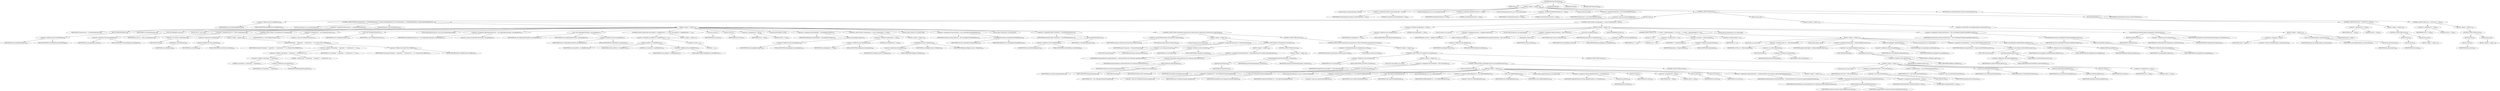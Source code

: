 digraph "generateChecksums" {  
"952" [label = <(METHOD,generateChecksums)<SUB>460</SUB>> ]
"50" [label = <(PARAM,this)<SUB>460</SUB>> ]
"953" [label = <(BLOCK,&lt;empty&gt;,&lt;empty&gt;)<SUB>460</SUB>> ]
"954" [label = <(LOCAL,boolean checksumMatches: boolean)> ]
"955" [label = <(&lt;operator&gt;.assignment,boolean checksumMatches = true)<SUB>461</SUB>> ]
"956" [label = <(IDENTIFIER,checksumMatches,boolean checksumMatches = true)<SUB>461</SUB>> ]
"957" [label = <(LITERAL,true,boolean checksumMatches = true)<SUB>461</SUB>> ]
"52" [label = <(LOCAL,FileInputStream fis: java.io.FileInputStream)> ]
"958" [label = <(&lt;operator&gt;.assignment,FileInputStream fis = null)<SUB>462</SUB>> ]
"959" [label = <(IDENTIFIER,fis,FileInputStream fis = null)<SUB>462</SUB>> ]
"960" [label = <(LITERAL,null,FileInputStream fis = null)<SUB>462</SUB>> ]
"63" [label = <(LOCAL,FileOutputStream fos: java.io.FileOutputStream)> ]
"961" [label = <(&lt;operator&gt;.assignment,FileOutputStream fos = null)<SUB>463</SUB>> ]
"962" [label = <(IDENTIFIER,fos,FileOutputStream fos = null)<SUB>463</SUB>> ]
"963" [label = <(LITERAL,null,FileOutputStream fos = null)<SUB>463</SUB>> ]
"964" [label = <(LOCAL,byte[] buf: byte[])> ]
"965" [label = <(&lt;operator&gt;.assignment,byte[] buf = new byte[readBufferSize])<SUB>464</SUB>> ]
"966" [label = <(IDENTIFIER,buf,byte[] buf = new byte[readBufferSize])<SUB>464</SUB>> ]
"967" [label = <(&lt;operator&gt;.alloc,new byte[readBufferSize])> ]
"968" [label = <(&lt;operator&gt;.fieldAccess,this.readBufferSize)<SUB>464</SUB>> ]
"969" [label = <(IDENTIFIER,this,new byte[readBufferSize])<SUB>464</SUB>> ]
"970" [label = <(FIELD_IDENTIFIER,readBufferSize,readBufferSize)<SUB>464</SUB>> ]
"971" [label = <(CONTROL_STRUCTURE,try,try)<SUB>465</SUB>> ]
"972" [label = <(BLOCK,try,try)<SUB>465</SUB>> ]
"973" [label = <(CONTROL_STRUCTURE,for (Enumeration e = includeFileMap.keys(); Some(e.hasMoreElements()); ),for (Enumeration e = includeFileMap.keys(); Some(e.hasMoreElements()); ))<SUB>466</SUB>> ]
"974" [label = <(LOCAL,Enumeration e: java.util.Enumeration)> ]
"975" [label = <(&lt;operator&gt;.assignment,Enumeration e = includeFileMap.keys())<SUB>466</SUB>> ]
"976" [label = <(IDENTIFIER,e,Enumeration e = includeFileMap.keys())<SUB>466</SUB>> ]
"977" [label = <(keys,includeFileMap.keys())<SUB>466</SUB>> ]
"978" [label = <(&lt;operator&gt;.fieldAccess,this.includeFileMap)<SUB>466</SUB>> ]
"979" [label = <(IDENTIFIER,this,includeFileMap.keys())<SUB>466</SUB>> ]
"980" [label = <(FIELD_IDENTIFIER,includeFileMap,includeFileMap)<SUB>466</SUB>> ]
"981" [label = <(hasMoreElements,e.hasMoreElements())<SUB>466</SUB>> ]
"982" [label = <(IDENTIFIER,e,e.hasMoreElements())<SUB>466</SUB>> ]
"983" [label = <(BLOCK,&lt;empty&gt;,&lt;empty&gt;)<SUB>466</SUB>> ]
"984" [label = <(reset,messageDigest.reset())<SUB>467</SUB>> ]
"985" [label = <(&lt;operator&gt;.fieldAccess,this.messageDigest)<SUB>467</SUB>> ]
"986" [label = <(IDENTIFIER,this,messageDigest.reset())<SUB>467</SUB>> ]
"987" [label = <(FIELD_IDENTIFIER,messageDigest,messageDigest)<SUB>467</SUB>> ]
"988" [label = <(LOCAL,File src: java.io.File)> ]
"989" [label = <(&lt;operator&gt;.assignment,File src = (File) e.nextElement())<SUB>468</SUB>> ]
"990" [label = <(IDENTIFIER,src,File src = (File) e.nextElement())<SUB>468</SUB>> ]
"991" [label = <(&lt;operator&gt;.cast,(File) e.nextElement())<SUB>468</SUB>> ]
"992" [label = <(TYPE_REF,File,File)<SUB>468</SUB>> ]
"993" [label = <(nextElement,e.nextElement())<SUB>468</SUB>> ]
"994" [label = <(IDENTIFIER,e,e.nextElement())<SUB>468</SUB>> ]
"995" [label = <(CONTROL_STRUCTURE,if (!isCondition),if (!isCondition))<SUB>469</SUB>> ]
"996" [label = <(&lt;operator&gt;.logicalNot,!isCondition)<SUB>469</SUB>> ]
"997" [label = <(&lt;operator&gt;.fieldAccess,this.isCondition)<SUB>469</SUB>> ]
"998" [label = <(IDENTIFIER,this,!isCondition)<SUB>469</SUB>> ]
"999" [label = <(FIELD_IDENTIFIER,isCondition,isCondition)<SUB>469</SUB>> ]
"1000" [label = <(BLOCK,&lt;empty&gt;,&lt;empty&gt;)<SUB>469</SUB>> ]
"1001" [label = <(log,log(&quot;Calculating &quot; + algorithm + &quot; checksum for &quot; + src, Project.MSG_VERBOSE))<SUB>470</SUB>> ]
"49" [label = <(IDENTIFIER,this,log(&quot;Calculating &quot; + algorithm + &quot; checksum for &quot; + src, Project.MSG_VERBOSE))<SUB>470</SUB>> ]
"1002" [label = <(&lt;operator&gt;.addition,&quot;Calculating &quot; + algorithm + &quot; checksum for &quot; + src)<SUB>470</SUB>> ]
"1003" [label = <(&lt;operator&gt;.addition,&quot;Calculating &quot; + algorithm + &quot; checksum for &quot;)<SUB>470</SUB>> ]
"1004" [label = <(&lt;operator&gt;.addition,&quot;Calculating &quot; + algorithm)<SUB>470</SUB>> ]
"1005" [label = <(LITERAL,&quot;Calculating &quot;,&quot;Calculating &quot; + algorithm)<SUB>470</SUB>> ]
"1006" [label = <(&lt;operator&gt;.fieldAccess,this.algorithm)<SUB>470</SUB>> ]
"1007" [label = <(IDENTIFIER,this,&quot;Calculating &quot; + algorithm)<SUB>470</SUB>> ]
"1008" [label = <(FIELD_IDENTIFIER,algorithm,algorithm)<SUB>470</SUB>> ]
"1009" [label = <(LITERAL,&quot; checksum for &quot;,&quot;Calculating &quot; + algorithm + &quot; checksum for &quot;)<SUB>470</SUB>> ]
"1010" [label = <(IDENTIFIER,src,&quot;Calculating &quot; + algorithm + &quot; checksum for &quot; + src)<SUB>470</SUB>> ]
"1011" [label = <(&lt;operator&gt;.fieldAccess,Project.MSG_VERBOSE)<SUB>470</SUB>> ]
"1012" [label = <(IDENTIFIER,Project,log(&quot;Calculating &quot; + algorithm + &quot; checksum for &quot; + src, Project.MSG_VERBOSE))<SUB>470</SUB>> ]
"1013" [label = <(FIELD_IDENTIFIER,MSG_VERBOSE,MSG_VERBOSE)<SUB>470</SUB>> ]
"1014" [label = <(&lt;operator&gt;.assignment,fis = new FileInputStream(src))<SUB>472</SUB>> ]
"1015" [label = <(IDENTIFIER,fis,fis = new FileInputStream(src))<SUB>472</SUB>> ]
"1016" [label = <(&lt;operator&gt;.alloc,new FileInputStream(src))<SUB>472</SUB>> ]
"1017" [label = <(&lt;init&gt;,new FileInputStream(src))<SUB>472</SUB>> ]
"51" [label = <(IDENTIFIER,fis,new FileInputStream(src))<SUB>472</SUB>> ]
"1018" [label = <(IDENTIFIER,src,new FileInputStream(src))<SUB>472</SUB>> ]
"54" [label = <(LOCAL,DigestInputStream dis: java.security.DigestInputStream)> ]
"1019" [label = <(&lt;operator&gt;.assignment,DigestInputStream dis = new DigestInputStream(fis, messageDigest))<SUB>473</SUB>> ]
"1020" [label = <(IDENTIFIER,dis,DigestInputStream dis = new DigestInputStream(fis, messageDigest))<SUB>473</SUB>> ]
"1021" [label = <(&lt;operator&gt;.alloc,new DigestInputStream(fis, messageDigest))<SUB>473</SUB>> ]
"1022" [label = <(&lt;init&gt;,new DigestInputStream(fis, messageDigest))<SUB>473</SUB>> ]
"53" [label = <(IDENTIFIER,dis,new DigestInputStream(fis, messageDigest))<SUB>473</SUB>> ]
"1023" [label = <(IDENTIFIER,fis,new DigestInputStream(fis, messageDigest))<SUB>473</SUB>> ]
"1024" [label = <(&lt;operator&gt;.fieldAccess,this.messageDigest)<SUB>474</SUB>> ]
"1025" [label = <(IDENTIFIER,this,new DigestInputStream(fis, messageDigest))<SUB>474</SUB>> ]
"1026" [label = <(FIELD_IDENTIFIER,messageDigest,messageDigest)<SUB>474</SUB>> ]
"1027" [label = <(CONTROL_STRUCTURE,while (dis.read(buf, 0, readBufferSize) != -1),while (dis.read(buf, 0, readBufferSize) != -1))<SUB>475</SUB>> ]
"1028" [label = <(&lt;operator&gt;.notEquals,dis.read(buf, 0, readBufferSize) != -1)<SUB>475</SUB>> ]
"1029" [label = <(read,dis.read(buf, 0, readBufferSize))<SUB>475</SUB>> ]
"1030" [label = <(IDENTIFIER,dis,dis.read(buf, 0, readBufferSize))<SUB>475</SUB>> ]
"1031" [label = <(IDENTIFIER,buf,dis.read(buf, 0, readBufferSize))<SUB>475</SUB>> ]
"1032" [label = <(LITERAL,0,dis.read(buf, 0, readBufferSize))<SUB>475</SUB>> ]
"1033" [label = <(&lt;operator&gt;.fieldAccess,this.readBufferSize)<SUB>475</SUB>> ]
"1034" [label = <(IDENTIFIER,this,dis.read(buf, 0, readBufferSize))<SUB>475</SUB>> ]
"1035" [label = <(FIELD_IDENTIFIER,readBufferSize,readBufferSize)<SUB>475</SUB>> ]
"1036" [label = <(&lt;operator&gt;.minus,-1)<SUB>475</SUB>> ]
"1037" [label = <(LITERAL,1,-1)<SUB>475</SUB>> ]
"1038" [label = <(BLOCK,&lt;empty&gt;,&lt;empty&gt;)<SUB>475</SUB>> ]
"1039" [label = <(close,dis.close())<SUB>478</SUB>> ]
"1040" [label = <(IDENTIFIER,dis,dis.close())<SUB>478</SUB>> ]
"1041" [label = <(close,fis.close())<SUB>479</SUB>> ]
"1042" [label = <(IDENTIFIER,fis,fis.close())<SUB>479</SUB>> ]
"1043" [label = <(&lt;operator&gt;.assignment,fis = null)<SUB>480</SUB>> ]
"1044" [label = <(IDENTIFIER,fis,fis = null)<SUB>480</SUB>> ]
"1045" [label = <(LITERAL,null,fis = null)<SUB>480</SUB>> ]
"1046" [label = <(LOCAL,byte[] fileDigest: byte[])> ]
"1047" [label = <(&lt;operator&gt;.assignment,byte[] fileDigest = messageDigest.digest())<SUB>481</SUB>> ]
"1048" [label = <(IDENTIFIER,fileDigest,byte[] fileDigest = messageDigest.digest())<SUB>481</SUB>> ]
"1049" [label = <(digest,messageDigest.digest())<SUB>481</SUB>> ]
"1050" [label = <(&lt;operator&gt;.fieldAccess,this.messageDigest)<SUB>481</SUB>> ]
"1051" [label = <(IDENTIFIER,this,messageDigest.digest())<SUB>481</SUB>> ]
"1052" [label = <(FIELD_IDENTIFIER,messageDigest,messageDigest)<SUB>481</SUB>> ]
"1053" [label = <(CONTROL_STRUCTURE,if (totalproperty != null),if (totalproperty != null))<SUB>482</SUB>> ]
"1054" [label = <(&lt;operator&gt;.notEquals,totalproperty != null)<SUB>482</SUB>> ]
"1055" [label = <(&lt;operator&gt;.fieldAccess,this.totalproperty)<SUB>482</SUB>> ]
"1056" [label = <(IDENTIFIER,this,totalproperty != null)<SUB>482</SUB>> ]
"1057" [label = <(FIELD_IDENTIFIER,totalproperty,totalproperty)<SUB>482</SUB>> ]
"1058" [label = <(LITERAL,null,totalproperty != null)<SUB>482</SUB>> ]
"1059" [label = <(BLOCK,&lt;empty&gt;,&lt;empty&gt;)<SUB>482</SUB>> ]
"1060" [label = <(put,allDigests.put(src, fileDigest))<SUB>483</SUB>> ]
"1061" [label = <(&lt;operator&gt;.fieldAccess,this.allDigests)<SUB>483</SUB>> ]
"1062" [label = <(IDENTIFIER,this,allDigests.put(src, fileDigest))<SUB>483</SUB>> ]
"1063" [label = <(FIELD_IDENTIFIER,allDigests,allDigests)<SUB>483</SUB>> ]
"1064" [label = <(IDENTIFIER,src,allDigests.put(src, fileDigest))<SUB>483</SUB>> ]
"1065" [label = <(IDENTIFIER,fileDigest,allDigests.put(src, fileDigest))<SUB>483</SUB>> ]
"1066" [label = <(LOCAL,String checksum: java.lang.String)> ]
"1067" [label = <(&lt;operator&gt;.assignment,String checksum = this.createDigestString(fileDigest))<SUB>485</SUB>> ]
"1068" [label = <(IDENTIFIER,checksum,String checksum = this.createDigestString(fileDigest))<SUB>485</SUB>> ]
"1069" [label = <(createDigestString,this.createDigestString(fileDigest))<SUB>485</SUB>> ]
"55" [label = <(IDENTIFIER,this,this.createDigestString(fileDigest))<SUB>485</SUB>> ]
"1070" [label = <(IDENTIFIER,fileDigest,this.createDigestString(fileDigest))<SUB>485</SUB>> ]
"1071" [label = <(LOCAL,Object destination: java.lang.Object)> ]
"1072" [label = <(&lt;operator&gt;.assignment,Object destination = includeFileMap.get(src))<SUB>487</SUB>> ]
"1073" [label = <(IDENTIFIER,destination,Object destination = includeFileMap.get(src))<SUB>487</SUB>> ]
"1074" [label = <(get,includeFileMap.get(src))<SUB>487</SUB>> ]
"1075" [label = <(&lt;operator&gt;.fieldAccess,this.includeFileMap)<SUB>487</SUB>> ]
"1076" [label = <(IDENTIFIER,this,includeFileMap.get(src))<SUB>487</SUB>> ]
"1077" [label = <(FIELD_IDENTIFIER,includeFileMap,includeFileMap)<SUB>487</SUB>> ]
"1078" [label = <(IDENTIFIER,src,includeFileMap.get(src))<SUB>487</SUB>> ]
"1079" [label = <(CONTROL_STRUCTURE,if (destination instanceof java.lang.String),if (destination instanceof java.lang.String))<SUB>488</SUB>> ]
"1080" [label = <(&lt;operator&gt;.instanceOf,destination instanceof java.lang.String)<SUB>488</SUB>> ]
"1081" [label = <(IDENTIFIER,destination,destination instanceof java.lang.String)<SUB>488</SUB>> ]
"1082" [label = <(TYPE_REF,java.lang.String,java.lang.String)<SUB>488</SUB>> ]
"1083" [label = <(BLOCK,&lt;empty&gt;,&lt;empty&gt;)<SUB>488</SUB>> ]
"1084" [label = <(LOCAL,String prop: java.lang.String)> ]
"1085" [label = <(&lt;operator&gt;.assignment,String prop = (String) destination)<SUB>489</SUB>> ]
"1086" [label = <(IDENTIFIER,prop,String prop = (String) destination)<SUB>489</SUB>> ]
"1087" [label = <(&lt;operator&gt;.cast,(String) destination)<SUB>489</SUB>> ]
"1088" [label = <(TYPE_REF,String,String)<SUB>489</SUB>> ]
"1089" [label = <(IDENTIFIER,destination,(String) destination)<SUB>489</SUB>> ]
"1090" [label = <(CONTROL_STRUCTURE,if (isCondition),if (isCondition))<SUB>490</SUB>> ]
"1091" [label = <(&lt;operator&gt;.fieldAccess,this.isCondition)<SUB>490</SUB>> ]
"1092" [label = <(IDENTIFIER,this,if (isCondition))<SUB>490</SUB>> ]
"1093" [label = <(FIELD_IDENTIFIER,isCondition,isCondition)<SUB>490</SUB>> ]
"1094" [label = <(BLOCK,&lt;empty&gt;,&lt;empty&gt;)<SUB>490</SUB>> ]
"1095" [label = <(&lt;operator&gt;.assignment,checksumMatches = checksumMatches &amp;&amp; checksum.equals(property))<SUB>491</SUB>> ]
"1096" [label = <(IDENTIFIER,checksumMatches,checksumMatches = checksumMatches &amp;&amp; checksum.equals(property))<SUB>491</SUB>> ]
"1097" [label = <(&lt;operator&gt;.logicalAnd,checksumMatches &amp;&amp; checksum.equals(property))<SUB>492</SUB>> ]
"1098" [label = <(IDENTIFIER,checksumMatches,checksumMatches &amp;&amp; checksum.equals(property))<SUB>492</SUB>> ]
"1099" [label = <(equals,checksum.equals(property))<SUB>492</SUB>> ]
"1100" [label = <(IDENTIFIER,checksum,checksum.equals(property))<SUB>492</SUB>> ]
"1101" [label = <(&lt;operator&gt;.fieldAccess,this.property)<SUB>492</SUB>> ]
"1102" [label = <(IDENTIFIER,this,checksum.equals(property))<SUB>492</SUB>> ]
"1103" [label = <(FIELD_IDENTIFIER,property,property)<SUB>492</SUB>> ]
"1104" [label = <(CONTROL_STRUCTURE,else,else)<SUB>493</SUB>> ]
"1105" [label = <(BLOCK,&lt;empty&gt;,&lt;empty&gt;)<SUB>493</SUB>> ]
"1106" [label = <(setNewProperty,setNewProperty(prop, checksum))<SUB>494</SUB>> ]
"1107" [label = <(getProject,getProject())<SUB>494</SUB>> ]
"56" [label = <(IDENTIFIER,this,getProject())<SUB>494</SUB>> ]
"1108" [label = <(IDENTIFIER,prop,setNewProperty(prop, checksum))<SUB>494</SUB>> ]
"1109" [label = <(IDENTIFIER,checksum,setNewProperty(prop, checksum))<SUB>494</SUB>> ]
"1110" [label = <(CONTROL_STRUCTURE,else,else)<SUB>496</SUB>> ]
"1111" [label = <(CONTROL_STRUCTURE,if (destination instanceof java.io.File),if (destination instanceof java.io.File))<SUB>496</SUB>> ]
"1112" [label = <(&lt;operator&gt;.instanceOf,destination instanceof java.io.File)<SUB>496</SUB>> ]
"1113" [label = <(IDENTIFIER,destination,destination instanceof java.io.File)<SUB>496</SUB>> ]
"1114" [label = <(TYPE_REF,java.io.File,java.io.File)<SUB>496</SUB>> ]
"1115" [label = <(BLOCK,&lt;empty&gt;,&lt;empty&gt;)<SUB>496</SUB>> ]
"1116" [label = <(CONTROL_STRUCTURE,if (isCondition),if (isCondition))<SUB>497</SUB>> ]
"1117" [label = <(&lt;operator&gt;.fieldAccess,this.isCondition)<SUB>497</SUB>> ]
"1118" [label = <(IDENTIFIER,this,if (isCondition))<SUB>497</SUB>> ]
"1119" [label = <(FIELD_IDENTIFIER,isCondition,isCondition)<SUB>497</SUB>> ]
"1120" [label = <(BLOCK,&lt;empty&gt;,&lt;empty&gt;)<SUB>497</SUB>> ]
"1121" [label = <(LOCAL,File existingFile: java.io.File)> ]
"1122" [label = <(&lt;operator&gt;.assignment,File existingFile = (File) destination)<SUB>498</SUB>> ]
"1123" [label = <(IDENTIFIER,existingFile,File existingFile = (File) destination)<SUB>498</SUB>> ]
"1124" [label = <(&lt;operator&gt;.cast,(File) destination)<SUB>498</SUB>> ]
"1125" [label = <(TYPE_REF,File,File)<SUB>498</SUB>> ]
"1126" [label = <(IDENTIFIER,destination,(File) destination)<SUB>498</SUB>> ]
"1127" [label = <(CONTROL_STRUCTURE,if (existingFile.exists()),if (existingFile.exists()))<SUB>499</SUB>> ]
"1128" [label = <(exists,existingFile.exists())<SUB>499</SUB>> ]
"1129" [label = <(IDENTIFIER,existingFile,existingFile.exists())<SUB>499</SUB>> ]
"1130" [label = <(BLOCK,&lt;empty&gt;,&lt;empty&gt;)<SUB>499</SUB>> ]
"1131" [label = <(&lt;operator&gt;.assignment,fis = new FileInputStream(existingFile))<SUB>500</SUB>> ]
"1132" [label = <(IDENTIFIER,fis,fis = new FileInputStream(existingFile))<SUB>500</SUB>> ]
"1133" [label = <(&lt;operator&gt;.alloc,new FileInputStream(existingFile))<SUB>500</SUB>> ]
"1134" [label = <(&lt;init&gt;,new FileInputStream(existingFile))<SUB>500</SUB>> ]
"57" [label = <(IDENTIFIER,fis,new FileInputStream(existingFile))<SUB>500</SUB>> ]
"1135" [label = <(IDENTIFIER,existingFile,new FileInputStream(existingFile))<SUB>500</SUB>> ]
"59" [label = <(LOCAL,InputStreamReader isr: java.io.InputStreamReader)> ]
"1136" [label = <(&lt;operator&gt;.assignment,InputStreamReader isr = new InputStreamReader(fis))<SUB>501</SUB>> ]
"1137" [label = <(IDENTIFIER,isr,InputStreamReader isr = new InputStreamReader(fis))<SUB>501</SUB>> ]
"1138" [label = <(&lt;operator&gt;.alloc,new InputStreamReader(fis))<SUB>501</SUB>> ]
"1139" [label = <(&lt;init&gt;,new InputStreamReader(fis))<SUB>501</SUB>> ]
"58" [label = <(IDENTIFIER,isr,new InputStreamReader(fis))<SUB>501</SUB>> ]
"1140" [label = <(IDENTIFIER,fis,new InputStreamReader(fis))<SUB>501</SUB>> ]
"61" [label = <(LOCAL,BufferedReader br: java.io.BufferedReader)> ]
"1141" [label = <(&lt;operator&gt;.assignment,BufferedReader br = new BufferedReader(isr))<SUB>502</SUB>> ]
"1142" [label = <(IDENTIFIER,br,BufferedReader br = new BufferedReader(isr))<SUB>502</SUB>> ]
"1143" [label = <(&lt;operator&gt;.alloc,new BufferedReader(isr))<SUB>502</SUB>> ]
"1144" [label = <(&lt;init&gt;,new BufferedReader(isr))<SUB>502</SUB>> ]
"60" [label = <(IDENTIFIER,br,new BufferedReader(isr))<SUB>502</SUB>> ]
"1145" [label = <(IDENTIFIER,isr,new BufferedReader(isr))<SUB>502</SUB>> ]
"1146" [label = <(LOCAL,String suppliedChecksum: java.lang.String)> ]
"1147" [label = <(&lt;operator&gt;.assignment,String suppliedChecksum = br.readLine())<SUB>503</SUB>> ]
"1148" [label = <(IDENTIFIER,suppliedChecksum,String suppliedChecksum = br.readLine())<SUB>503</SUB>> ]
"1149" [label = <(readLine,br.readLine())<SUB>503</SUB>> ]
"1150" [label = <(IDENTIFIER,br,br.readLine())<SUB>503</SUB>> ]
"1151" [label = <(close,fis.close())<SUB>504</SUB>> ]
"1152" [label = <(IDENTIFIER,fis,fis.close())<SUB>504</SUB>> ]
"1153" [label = <(&lt;operator&gt;.assignment,fis = null)<SUB>505</SUB>> ]
"1154" [label = <(IDENTIFIER,fis,fis = null)<SUB>505</SUB>> ]
"1155" [label = <(LITERAL,null,fis = null)<SUB>505</SUB>> ]
"1156" [label = <(close,br.close())<SUB>506</SUB>> ]
"1157" [label = <(IDENTIFIER,br,br.close())<SUB>506</SUB>> ]
"1158" [label = <(close,isr.close())<SUB>507</SUB>> ]
"1159" [label = <(IDENTIFIER,isr,isr.close())<SUB>507</SUB>> ]
"1160" [label = <(&lt;operator&gt;.assignment,checksumMatches = checksumMatches &amp;&amp; checksum.equals(suppliedChecksum))<SUB>508</SUB>> ]
"1161" [label = <(IDENTIFIER,checksumMatches,checksumMatches = checksumMatches &amp;&amp; checksum.equals(suppliedChecksum))<SUB>508</SUB>> ]
"1162" [label = <(&lt;operator&gt;.logicalAnd,checksumMatches &amp;&amp; checksum.equals(suppliedChecksum))<SUB>508</SUB>> ]
"1163" [label = <(IDENTIFIER,checksumMatches,checksumMatches &amp;&amp; checksum.equals(suppliedChecksum))<SUB>508</SUB>> ]
"1164" [label = <(equals,checksum.equals(suppliedChecksum))<SUB>509</SUB>> ]
"1165" [label = <(IDENTIFIER,checksum,checksum.equals(suppliedChecksum))<SUB>509</SUB>> ]
"1166" [label = <(IDENTIFIER,suppliedChecksum,checksum.equals(suppliedChecksum))<SUB>509</SUB>> ]
"1167" [label = <(CONTROL_STRUCTURE,else,else)<SUB>510</SUB>> ]
"1168" [label = <(BLOCK,&lt;empty&gt;,&lt;empty&gt;)<SUB>510</SUB>> ]
"1169" [label = <(&lt;operator&gt;.assignment,checksumMatches = false)<SUB>511</SUB>> ]
"1170" [label = <(IDENTIFIER,checksumMatches,checksumMatches = false)<SUB>511</SUB>> ]
"1171" [label = <(LITERAL,false,checksumMatches = false)<SUB>511</SUB>> ]
"1172" [label = <(CONTROL_STRUCTURE,else,else)<SUB>513</SUB>> ]
"1173" [label = <(BLOCK,&lt;empty&gt;,&lt;empty&gt;)<SUB>513</SUB>> ]
"1174" [label = <(LOCAL,File dest: java.io.File)> ]
"1175" [label = <(&lt;operator&gt;.assignment,File dest = (File) destination)<SUB>514</SUB>> ]
"1176" [label = <(IDENTIFIER,dest,File dest = (File) destination)<SUB>514</SUB>> ]
"1177" [label = <(&lt;operator&gt;.cast,(File) destination)<SUB>514</SUB>> ]
"1178" [label = <(TYPE_REF,File,File)<SUB>514</SUB>> ]
"1179" [label = <(IDENTIFIER,destination,(File) destination)<SUB>514</SUB>> ]
"1180" [label = <(&lt;operator&gt;.assignment,fos = new FileOutputStream(dest))<SUB>515</SUB>> ]
"1181" [label = <(IDENTIFIER,fos,fos = new FileOutputStream(dest))<SUB>515</SUB>> ]
"1182" [label = <(&lt;operator&gt;.alloc,new FileOutputStream(dest))<SUB>515</SUB>> ]
"1183" [label = <(&lt;init&gt;,new FileOutputStream(dest))<SUB>515</SUB>> ]
"62" [label = <(IDENTIFIER,fos,new FileOutputStream(dest))<SUB>515</SUB>> ]
"1184" [label = <(IDENTIFIER,dest,new FileOutputStream(dest))<SUB>515</SUB>> ]
"1185" [label = <(write,fos.write(checksum.getBytes()))<SUB>516</SUB>> ]
"1186" [label = <(IDENTIFIER,fos,fos.write(checksum.getBytes()))<SUB>516</SUB>> ]
"1187" [label = <(getBytes,checksum.getBytes())<SUB>516</SUB>> ]
"1188" [label = <(IDENTIFIER,checksum,checksum.getBytes())<SUB>516</SUB>> ]
"1189" [label = <(close,fos.close())<SUB>517</SUB>> ]
"1190" [label = <(IDENTIFIER,fos,fos.close())<SUB>517</SUB>> ]
"1191" [label = <(&lt;operator&gt;.assignment,fos = null)<SUB>518</SUB>> ]
"1192" [label = <(IDENTIFIER,fos,fos = null)<SUB>518</SUB>> ]
"1193" [label = <(LITERAL,null,fos = null)<SUB>518</SUB>> ]
"1194" [label = <(CONTROL_STRUCTURE,if (totalproperty != null),if (totalproperty != null))<SUB>522</SUB>> ]
"1195" [label = <(&lt;operator&gt;.notEquals,totalproperty != null)<SUB>522</SUB>> ]
"1196" [label = <(&lt;operator&gt;.fieldAccess,this.totalproperty)<SUB>522</SUB>> ]
"1197" [label = <(IDENTIFIER,this,totalproperty != null)<SUB>522</SUB>> ]
"1198" [label = <(FIELD_IDENTIFIER,totalproperty,totalproperty)<SUB>522</SUB>> ]
"1199" [label = <(LITERAL,null,totalproperty != null)<SUB>522</SUB>> ]
"1200" [label = <(BLOCK,&lt;empty&gt;,&lt;empty&gt;)<SUB>522</SUB>> ]
"1201" [label = <(LOCAL,Set keys: java.util.Set)> ]
"1202" [label = <(&lt;operator&gt;.assignment,Set keys = allDigests.keySet())<SUB>525</SUB>> ]
"1203" [label = <(IDENTIFIER,keys,Set keys = allDigests.keySet())<SUB>525</SUB>> ]
"1204" [label = <(keySet,allDigests.keySet())<SUB>525</SUB>> ]
"1205" [label = <(&lt;operator&gt;.fieldAccess,this.allDigests)<SUB>525</SUB>> ]
"1206" [label = <(IDENTIFIER,this,allDigests.keySet())<SUB>525</SUB>> ]
"1207" [label = <(FIELD_IDENTIFIER,allDigests,allDigests)<SUB>525</SUB>> ]
"1208" [label = <(LOCAL,Object[] keyArray: java.lang.Object[])> ]
"1209" [label = <(&lt;operator&gt;.assignment,Object[] keyArray = keys.toArray())<SUB>526</SUB>> ]
"1210" [label = <(IDENTIFIER,keyArray,Object[] keyArray = keys.toArray())<SUB>526</SUB>> ]
"1211" [label = <(toArray,keys.toArray())<SUB>526</SUB>> ]
"1212" [label = <(IDENTIFIER,keys,keys.toArray())<SUB>526</SUB>> ]
"1213" [label = <(sort,Arrays.sort(keyArray))<SUB>528</SUB>> ]
"1214" [label = <(IDENTIFIER,Arrays,Arrays.sort(keyArray))<SUB>528</SUB>> ]
"1215" [label = <(IDENTIFIER,keyArray,Arrays.sort(keyArray))<SUB>528</SUB>> ]
"1216" [label = <(reset,messageDigest.reset())<SUB>530</SUB>> ]
"1217" [label = <(&lt;operator&gt;.fieldAccess,this.messageDigest)<SUB>530</SUB>> ]
"1218" [label = <(IDENTIFIER,this,messageDigest.reset())<SUB>530</SUB>> ]
"1219" [label = <(FIELD_IDENTIFIER,messageDigest,messageDigest)<SUB>530</SUB>> ]
"1220" [label = <(CONTROL_STRUCTURE,for (int i = 0; Some(i &lt; keyArray.length); i++),for (int i = 0; Some(i &lt; keyArray.length); i++))<SUB>531</SUB>> ]
"1221" [label = <(LOCAL,int i: int)> ]
"1222" [label = <(&lt;operator&gt;.assignment,int i = 0)<SUB>531</SUB>> ]
"1223" [label = <(IDENTIFIER,i,int i = 0)<SUB>531</SUB>> ]
"1224" [label = <(LITERAL,0,int i = 0)<SUB>531</SUB>> ]
"1225" [label = <(&lt;operator&gt;.lessThan,i &lt; keyArray.length)<SUB>531</SUB>> ]
"1226" [label = <(IDENTIFIER,i,i &lt; keyArray.length)<SUB>531</SUB>> ]
"1227" [label = <(&lt;operator&gt;.fieldAccess,keyArray.length)<SUB>531</SUB>> ]
"1228" [label = <(IDENTIFIER,keyArray,i &lt; keyArray.length)<SUB>531</SUB>> ]
"1229" [label = <(FIELD_IDENTIFIER,length,length)<SUB>531</SUB>> ]
"1230" [label = <(&lt;operator&gt;.postIncrement,i++)<SUB>531</SUB>> ]
"1231" [label = <(IDENTIFIER,i,i++)<SUB>531</SUB>> ]
"1232" [label = <(BLOCK,&lt;empty&gt;,&lt;empty&gt;)<SUB>531</SUB>> ]
"1233" [label = <(LOCAL,File src: java.io.File)> ]
"1234" [label = <(&lt;operator&gt;.assignment,File src = (File) keyArray[i])<SUB>532</SUB>> ]
"1235" [label = <(IDENTIFIER,src,File src = (File) keyArray[i])<SUB>532</SUB>> ]
"1236" [label = <(&lt;operator&gt;.cast,(File) keyArray[i])<SUB>532</SUB>> ]
"1237" [label = <(TYPE_REF,File,File)<SUB>532</SUB>> ]
"1238" [label = <(&lt;operator&gt;.indexAccess,keyArray[i])<SUB>532</SUB>> ]
"1239" [label = <(IDENTIFIER,keyArray,(File) keyArray[i])<SUB>532</SUB>> ]
"1240" [label = <(IDENTIFIER,i,(File) keyArray[i])<SUB>532</SUB>> ]
"1241" [label = <(LOCAL,byte[] digest: byte[])> ]
"1242" [label = <(&lt;operator&gt;.assignment,byte[] digest = (byte[]) allDigests.get(src))<SUB>535</SUB>> ]
"1243" [label = <(IDENTIFIER,digest,byte[] digest = (byte[]) allDigests.get(src))<SUB>535</SUB>> ]
"1244" [label = <(&lt;operator&gt;.cast,(byte[]) allDigests.get(src))<SUB>535</SUB>> ]
"1245" [label = <(TYPE_REF,byte[],byte[])<SUB>535</SUB>> ]
"1246" [label = <(get,allDigests.get(src))<SUB>535</SUB>> ]
"1247" [label = <(&lt;operator&gt;.fieldAccess,this.allDigests)<SUB>535</SUB>> ]
"1248" [label = <(IDENTIFIER,this,allDigests.get(src))<SUB>535</SUB>> ]
"1249" [label = <(FIELD_IDENTIFIER,allDigests,allDigests)<SUB>535</SUB>> ]
"1250" [label = <(IDENTIFIER,src,allDigests.get(src))<SUB>535</SUB>> ]
"1251" [label = <(update,messageDigest.update(digest))<SUB>536</SUB>> ]
"1252" [label = <(&lt;operator&gt;.fieldAccess,this.messageDigest)<SUB>536</SUB>> ]
"1253" [label = <(IDENTIFIER,this,messageDigest.update(digest))<SUB>536</SUB>> ]
"1254" [label = <(FIELD_IDENTIFIER,messageDigest,messageDigest)<SUB>536</SUB>> ]
"1255" [label = <(IDENTIFIER,digest,messageDigest.update(digest))<SUB>536</SUB>> ]
"1256" [label = <(LOCAL,String fileName: java.lang.String)> ]
"1257" [label = <(&lt;operator&gt;.assignment,String fileName = (String) relativeFilePaths.get(src))<SUB>539</SUB>> ]
"1258" [label = <(IDENTIFIER,fileName,String fileName = (String) relativeFilePaths.get(src))<SUB>539</SUB>> ]
"1259" [label = <(&lt;operator&gt;.cast,(String) relativeFilePaths.get(src))<SUB>539</SUB>> ]
"1260" [label = <(TYPE_REF,String,String)<SUB>539</SUB>> ]
"1261" [label = <(get,relativeFilePaths.get(src))<SUB>539</SUB>> ]
"1262" [label = <(&lt;operator&gt;.fieldAccess,this.relativeFilePaths)<SUB>539</SUB>> ]
"1263" [label = <(IDENTIFIER,this,relativeFilePaths.get(src))<SUB>539</SUB>> ]
"1264" [label = <(FIELD_IDENTIFIER,relativeFilePaths,relativeFilePaths)<SUB>539</SUB>> ]
"1265" [label = <(IDENTIFIER,src,relativeFilePaths.get(src))<SUB>539</SUB>> ]
"1266" [label = <(update,messageDigest.update(fileName.getBytes()))<SUB>540</SUB>> ]
"1267" [label = <(&lt;operator&gt;.fieldAccess,this.messageDigest)<SUB>540</SUB>> ]
"1268" [label = <(IDENTIFIER,this,messageDigest.update(fileName.getBytes()))<SUB>540</SUB>> ]
"1269" [label = <(FIELD_IDENTIFIER,messageDigest,messageDigest)<SUB>540</SUB>> ]
"1270" [label = <(getBytes,fileName.getBytes())<SUB>540</SUB>> ]
"1271" [label = <(IDENTIFIER,fileName,fileName.getBytes())<SUB>540</SUB>> ]
"1272" [label = <(LOCAL,String totalChecksum: java.lang.String)> ]
"1273" [label = <(&lt;operator&gt;.assignment,String totalChecksum = this.createDigestString(messageDigest.digest()))<SUB>542</SUB>> ]
"1274" [label = <(IDENTIFIER,totalChecksum,String totalChecksum = this.createDigestString(messageDigest.digest()))<SUB>542</SUB>> ]
"1275" [label = <(createDigestString,this.createDigestString(messageDigest.digest()))<SUB>542</SUB>> ]
"64" [label = <(IDENTIFIER,this,this.createDigestString(messageDigest.digest()))<SUB>542</SUB>> ]
"1276" [label = <(digest,messageDigest.digest())<SUB>542</SUB>> ]
"1277" [label = <(&lt;operator&gt;.fieldAccess,this.messageDigest)<SUB>542</SUB>> ]
"1278" [label = <(IDENTIFIER,this,messageDigest.digest())<SUB>542</SUB>> ]
"1279" [label = <(FIELD_IDENTIFIER,messageDigest,messageDigest)<SUB>542</SUB>> ]
"1280" [label = <(setNewProperty,setNewProperty(totalproperty, totalChecksum))<SUB>543</SUB>> ]
"1281" [label = <(getProject,getProject())<SUB>543</SUB>> ]
"65" [label = <(IDENTIFIER,this,getProject())<SUB>543</SUB>> ]
"1282" [label = <(&lt;operator&gt;.fieldAccess,this.totalproperty)<SUB>543</SUB>> ]
"1283" [label = <(IDENTIFIER,this,setNewProperty(totalproperty, totalChecksum))<SUB>543</SUB>> ]
"1284" [label = <(FIELD_IDENTIFIER,totalproperty,totalproperty)<SUB>543</SUB>> ]
"1285" [label = <(IDENTIFIER,totalChecksum,setNewProperty(totalproperty, totalChecksum))<SUB>543</SUB>> ]
"1286" [label = <(BLOCK,catch,catch)> ]
"1287" [label = <(BLOCK,&lt;empty&gt;,&lt;empty&gt;)<SUB>545</SUB>> ]
"1288" [label = <(&lt;operator&gt;.throw,throw new BuildException(e, getLocation());)<SUB>546</SUB>> ]
"1289" [label = <(BLOCK,&lt;empty&gt;,&lt;empty&gt;)<SUB>546</SUB>> ]
"1290" [label = <(&lt;operator&gt;.assignment,&lt;empty&gt;)> ]
"1291" [label = <(IDENTIFIER,$obj32,&lt;empty&gt;)> ]
"1292" [label = <(&lt;operator&gt;.alloc,new BuildException(e, getLocation()))<SUB>546</SUB>> ]
"1293" [label = <(&lt;init&gt;,new BuildException(e, getLocation()))<SUB>546</SUB>> ]
"1294" [label = <(IDENTIFIER,$obj32,new BuildException(e, getLocation()))> ]
"1295" [label = <(IDENTIFIER,e,new BuildException(e, getLocation()))<SUB>546</SUB>> ]
"1296" [label = <(getLocation,getLocation())<SUB>546</SUB>> ]
"66" [label = <(IDENTIFIER,this,getLocation())<SUB>546</SUB>> ]
"1297" [label = <(IDENTIFIER,$obj32,&lt;empty&gt;)> ]
"1298" [label = <(BLOCK,finally,finally)<SUB>547</SUB>> ]
"1299" [label = <(CONTROL_STRUCTURE,if (fis != null),if (fis != null))<SUB>548</SUB>> ]
"1300" [label = <(&lt;operator&gt;.notEquals,fis != null)<SUB>548</SUB>> ]
"1301" [label = <(IDENTIFIER,fis,fis != null)<SUB>548</SUB>> ]
"1302" [label = <(LITERAL,null,fis != null)<SUB>548</SUB>> ]
"1303" [label = <(BLOCK,&lt;empty&gt;,&lt;empty&gt;)<SUB>548</SUB>> ]
"1304" [label = <(CONTROL_STRUCTURE,try,try)<SUB>549</SUB>> ]
"1305" [label = <(BLOCK,try,try)<SUB>549</SUB>> ]
"1306" [label = <(close,fis.close())<SUB>550</SUB>> ]
"1307" [label = <(IDENTIFIER,fis,fis.close())<SUB>550</SUB>> ]
"1308" [label = <(BLOCK,catch,catch)> ]
"1309" [label = <(BLOCK,&lt;empty&gt;,&lt;empty&gt;)<SUB>551</SUB>> ]
"1310" [label = <(CONTROL_STRUCTURE,if (fos != null),if (fos != null))<SUB>555</SUB>> ]
"1311" [label = <(&lt;operator&gt;.notEquals,fos != null)<SUB>555</SUB>> ]
"1312" [label = <(IDENTIFIER,fos,fos != null)<SUB>555</SUB>> ]
"1313" [label = <(LITERAL,null,fos != null)<SUB>555</SUB>> ]
"1314" [label = <(BLOCK,&lt;empty&gt;,&lt;empty&gt;)<SUB>555</SUB>> ]
"1315" [label = <(CONTROL_STRUCTURE,try,try)<SUB>556</SUB>> ]
"1316" [label = <(BLOCK,try,try)<SUB>556</SUB>> ]
"1317" [label = <(close,fos.close())<SUB>557</SUB>> ]
"1318" [label = <(IDENTIFIER,fos,fos.close())<SUB>557</SUB>> ]
"1319" [label = <(BLOCK,catch,catch)> ]
"1320" [label = <(BLOCK,&lt;empty&gt;,&lt;empty&gt;)<SUB>558</SUB>> ]
"1321" [label = <(RETURN,return checksumMatches;,return checksumMatches;)<SUB>563</SUB>> ]
"1322" [label = <(IDENTIFIER,checksumMatches,return checksumMatches;)<SUB>563</SUB>> ]
"1323" [label = <(MODIFIER,PRIVATE)> ]
"1324" [label = <(MODIFIER,VIRTUAL)> ]
"1325" [label = <(METHOD_RETURN,boolean)<SUB>460</SUB>> ]
  "952" -> "50" 
  "952" -> "953" 
  "952" -> "1323" 
  "952" -> "1324" 
  "952" -> "1325" 
  "953" -> "954" 
  "953" -> "955" 
  "953" -> "52" 
  "953" -> "958" 
  "953" -> "63" 
  "953" -> "961" 
  "953" -> "964" 
  "953" -> "965" 
  "953" -> "971" 
  "953" -> "1321" 
  "955" -> "956" 
  "955" -> "957" 
  "958" -> "959" 
  "958" -> "960" 
  "961" -> "962" 
  "961" -> "963" 
  "965" -> "966" 
  "965" -> "967" 
  "967" -> "968" 
  "968" -> "969" 
  "968" -> "970" 
  "971" -> "972" 
  "971" -> "1286" 
  "971" -> "1298" 
  "972" -> "973" 
  "972" -> "1194" 
  "973" -> "974" 
  "973" -> "975" 
  "973" -> "981" 
  "973" -> "983" 
  "975" -> "976" 
  "975" -> "977" 
  "977" -> "978" 
  "978" -> "979" 
  "978" -> "980" 
  "981" -> "982" 
  "983" -> "984" 
  "983" -> "988" 
  "983" -> "989" 
  "983" -> "995" 
  "983" -> "1014" 
  "983" -> "1017" 
  "983" -> "54" 
  "983" -> "1019" 
  "983" -> "1022" 
  "983" -> "1027" 
  "983" -> "1039" 
  "983" -> "1041" 
  "983" -> "1043" 
  "983" -> "1046" 
  "983" -> "1047" 
  "983" -> "1053" 
  "983" -> "1066" 
  "983" -> "1067" 
  "983" -> "1071" 
  "983" -> "1072" 
  "983" -> "1079" 
  "984" -> "985" 
  "985" -> "986" 
  "985" -> "987" 
  "989" -> "990" 
  "989" -> "991" 
  "991" -> "992" 
  "991" -> "993" 
  "993" -> "994" 
  "995" -> "996" 
  "995" -> "1000" 
  "996" -> "997" 
  "997" -> "998" 
  "997" -> "999" 
  "1000" -> "1001" 
  "1001" -> "49" 
  "1001" -> "1002" 
  "1001" -> "1011" 
  "1002" -> "1003" 
  "1002" -> "1010" 
  "1003" -> "1004" 
  "1003" -> "1009" 
  "1004" -> "1005" 
  "1004" -> "1006" 
  "1006" -> "1007" 
  "1006" -> "1008" 
  "1011" -> "1012" 
  "1011" -> "1013" 
  "1014" -> "1015" 
  "1014" -> "1016" 
  "1017" -> "51" 
  "1017" -> "1018" 
  "1019" -> "1020" 
  "1019" -> "1021" 
  "1022" -> "53" 
  "1022" -> "1023" 
  "1022" -> "1024" 
  "1024" -> "1025" 
  "1024" -> "1026" 
  "1027" -> "1028" 
  "1027" -> "1038" 
  "1028" -> "1029" 
  "1028" -> "1036" 
  "1029" -> "1030" 
  "1029" -> "1031" 
  "1029" -> "1032" 
  "1029" -> "1033" 
  "1033" -> "1034" 
  "1033" -> "1035" 
  "1036" -> "1037" 
  "1039" -> "1040" 
  "1041" -> "1042" 
  "1043" -> "1044" 
  "1043" -> "1045" 
  "1047" -> "1048" 
  "1047" -> "1049" 
  "1049" -> "1050" 
  "1050" -> "1051" 
  "1050" -> "1052" 
  "1053" -> "1054" 
  "1053" -> "1059" 
  "1054" -> "1055" 
  "1054" -> "1058" 
  "1055" -> "1056" 
  "1055" -> "1057" 
  "1059" -> "1060" 
  "1060" -> "1061" 
  "1060" -> "1064" 
  "1060" -> "1065" 
  "1061" -> "1062" 
  "1061" -> "1063" 
  "1067" -> "1068" 
  "1067" -> "1069" 
  "1069" -> "55" 
  "1069" -> "1070" 
  "1072" -> "1073" 
  "1072" -> "1074" 
  "1074" -> "1075" 
  "1074" -> "1078" 
  "1075" -> "1076" 
  "1075" -> "1077" 
  "1079" -> "1080" 
  "1079" -> "1083" 
  "1079" -> "1110" 
  "1080" -> "1081" 
  "1080" -> "1082" 
  "1083" -> "1084" 
  "1083" -> "1085" 
  "1083" -> "1090" 
  "1085" -> "1086" 
  "1085" -> "1087" 
  "1087" -> "1088" 
  "1087" -> "1089" 
  "1090" -> "1091" 
  "1090" -> "1094" 
  "1090" -> "1104" 
  "1091" -> "1092" 
  "1091" -> "1093" 
  "1094" -> "1095" 
  "1095" -> "1096" 
  "1095" -> "1097" 
  "1097" -> "1098" 
  "1097" -> "1099" 
  "1099" -> "1100" 
  "1099" -> "1101" 
  "1101" -> "1102" 
  "1101" -> "1103" 
  "1104" -> "1105" 
  "1105" -> "1106" 
  "1106" -> "1107" 
  "1106" -> "1108" 
  "1106" -> "1109" 
  "1107" -> "56" 
  "1110" -> "1111" 
  "1111" -> "1112" 
  "1111" -> "1115" 
  "1112" -> "1113" 
  "1112" -> "1114" 
  "1115" -> "1116" 
  "1116" -> "1117" 
  "1116" -> "1120" 
  "1116" -> "1172" 
  "1117" -> "1118" 
  "1117" -> "1119" 
  "1120" -> "1121" 
  "1120" -> "1122" 
  "1120" -> "1127" 
  "1122" -> "1123" 
  "1122" -> "1124" 
  "1124" -> "1125" 
  "1124" -> "1126" 
  "1127" -> "1128" 
  "1127" -> "1130" 
  "1127" -> "1167" 
  "1128" -> "1129" 
  "1130" -> "1131" 
  "1130" -> "1134" 
  "1130" -> "59" 
  "1130" -> "1136" 
  "1130" -> "1139" 
  "1130" -> "61" 
  "1130" -> "1141" 
  "1130" -> "1144" 
  "1130" -> "1146" 
  "1130" -> "1147" 
  "1130" -> "1151" 
  "1130" -> "1153" 
  "1130" -> "1156" 
  "1130" -> "1158" 
  "1130" -> "1160" 
  "1131" -> "1132" 
  "1131" -> "1133" 
  "1134" -> "57" 
  "1134" -> "1135" 
  "1136" -> "1137" 
  "1136" -> "1138" 
  "1139" -> "58" 
  "1139" -> "1140" 
  "1141" -> "1142" 
  "1141" -> "1143" 
  "1144" -> "60" 
  "1144" -> "1145" 
  "1147" -> "1148" 
  "1147" -> "1149" 
  "1149" -> "1150" 
  "1151" -> "1152" 
  "1153" -> "1154" 
  "1153" -> "1155" 
  "1156" -> "1157" 
  "1158" -> "1159" 
  "1160" -> "1161" 
  "1160" -> "1162" 
  "1162" -> "1163" 
  "1162" -> "1164" 
  "1164" -> "1165" 
  "1164" -> "1166" 
  "1167" -> "1168" 
  "1168" -> "1169" 
  "1169" -> "1170" 
  "1169" -> "1171" 
  "1172" -> "1173" 
  "1173" -> "1174" 
  "1173" -> "1175" 
  "1173" -> "1180" 
  "1173" -> "1183" 
  "1173" -> "1185" 
  "1173" -> "1189" 
  "1173" -> "1191" 
  "1175" -> "1176" 
  "1175" -> "1177" 
  "1177" -> "1178" 
  "1177" -> "1179" 
  "1180" -> "1181" 
  "1180" -> "1182" 
  "1183" -> "62" 
  "1183" -> "1184" 
  "1185" -> "1186" 
  "1185" -> "1187" 
  "1187" -> "1188" 
  "1189" -> "1190" 
  "1191" -> "1192" 
  "1191" -> "1193" 
  "1194" -> "1195" 
  "1194" -> "1200" 
  "1195" -> "1196" 
  "1195" -> "1199" 
  "1196" -> "1197" 
  "1196" -> "1198" 
  "1200" -> "1201" 
  "1200" -> "1202" 
  "1200" -> "1208" 
  "1200" -> "1209" 
  "1200" -> "1213" 
  "1200" -> "1216" 
  "1200" -> "1220" 
  "1200" -> "1272" 
  "1200" -> "1273" 
  "1200" -> "1280" 
  "1202" -> "1203" 
  "1202" -> "1204" 
  "1204" -> "1205" 
  "1205" -> "1206" 
  "1205" -> "1207" 
  "1209" -> "1210" 
  "1209" -> "1211" 
  "1211" -> "1212" 
  "1213" -> "1214" 
  "1213" -> "1215" 
  "1216" -> "1217" 
  "1217" -> "1218" 
  "1217" -> "1219" 
  "1220" -> "1221" 
  "1220" -> "1222" 
  "1220" -> "1225" 
  "1220" -> "1230" 
  "1220" -> "1232" 
  "1222" -> "1223" 
  "1222" -> "1224" 
  "1225" -> "1226" 
  "1225" -> "1227" 
  "1227" -> "1228" 
  "1227" -> "1229" 
  "1230" -> "1231" 
  "1232" -> "1233" 
  "1232" -> "1234" 
  "1232" -> "1241" 
  "1232" -> "1242" 
  "1232" -> "1251" 
  "1232" -> "1256" 
  "1232" -> "1257" 
  "1232" -> "1266" 
  "1234" -> "1235" 
  "1234" -> "1236" 
  "1236" -> "1237" 
  "1236" -> "1238" 
  "1238" -> "1239" 
  "1238" -> "1240" 
  "1242" -> "1243" 
  "1242" -> "1244" 
  "1244" -> "1245" 
  "1244" -> "1246" 
  "1246" -> "1247" 
  "1246" -> "1250" 
  "1247" -> "1248" 
  "1247" -> "1249" 
  "1251" -> "1252" 
  "1251" -> "1255" 
  "1252" -> "1253" 
  "1252" -> "1254" 
  "1257" -> "1258" 
  "1257" -> "1259" 
  "1259" -> "1260" 
  "1259" -> "1261" 
  "1261" -> "1262" 
  "1261" -> "1265" 
  "1262" -> "1263" 
  "1262" -> "1264" 
  "1266" -> "1267" 
  "1266" -> "1270" 
  "1267" -> "1268" 
  "1267" -> "1269" 
  "1270" -> "1271" 
  "1273" -> "1274" 
  "1273" -> "1275" 
  "1275" -> "64" 
  "1275" -> "1276" 
  "1276" -> "1277" 
  "1277" -> "1278" 
  "1277" -> "1279" 
  "1280" -> "1281" 
  "1280" -> "1282" 
  "1280" -> "1285" 
  "1281" -> "65" 
  "1282" -> "1283" 
  "1282" -> "1284" 
  "1286" -> "1287" 
  "1287" -> "1288" 
  "1288" -> "1289" 
  "1289" -> "1290" 
  "1289" -> "1293" 
  "1289" -> "1297" 
  "1290" -> "1291" 
  "1290" -> "1292" 
  "1293" -> "1294" 
  "1293" -> "1295" 
  "1293" -> "1296" 
  "1296" -> "66" 
  "1298" -> "1299" 
  "1298" -> "1310" 
  "1299" -> "1300" 
  "1299" -> "1303" 
  "1300" -> "1301" 
  "1300" -> "1302" 
  "1303" -> "1304" 
  "1304" -> "1305" 
  "1304" -> "1308" 
  "1305" -> "1306" 
  "1306" -> "1307" 
  "1308" -> "1309" 
  "1310" -> "1311" 
  "1310" -> "1314" 
  "1311" -> "1312" 
  "1311" -> "1313" 
  "1314" -> "1315" 
  "1315" -> "1316" 
  "1315" -> "1319" 
  "1316" -> "1317" 
  "1317" -> "1318" 
  "1319" -> "1320" 
  "1321" -> "1322" 
}
